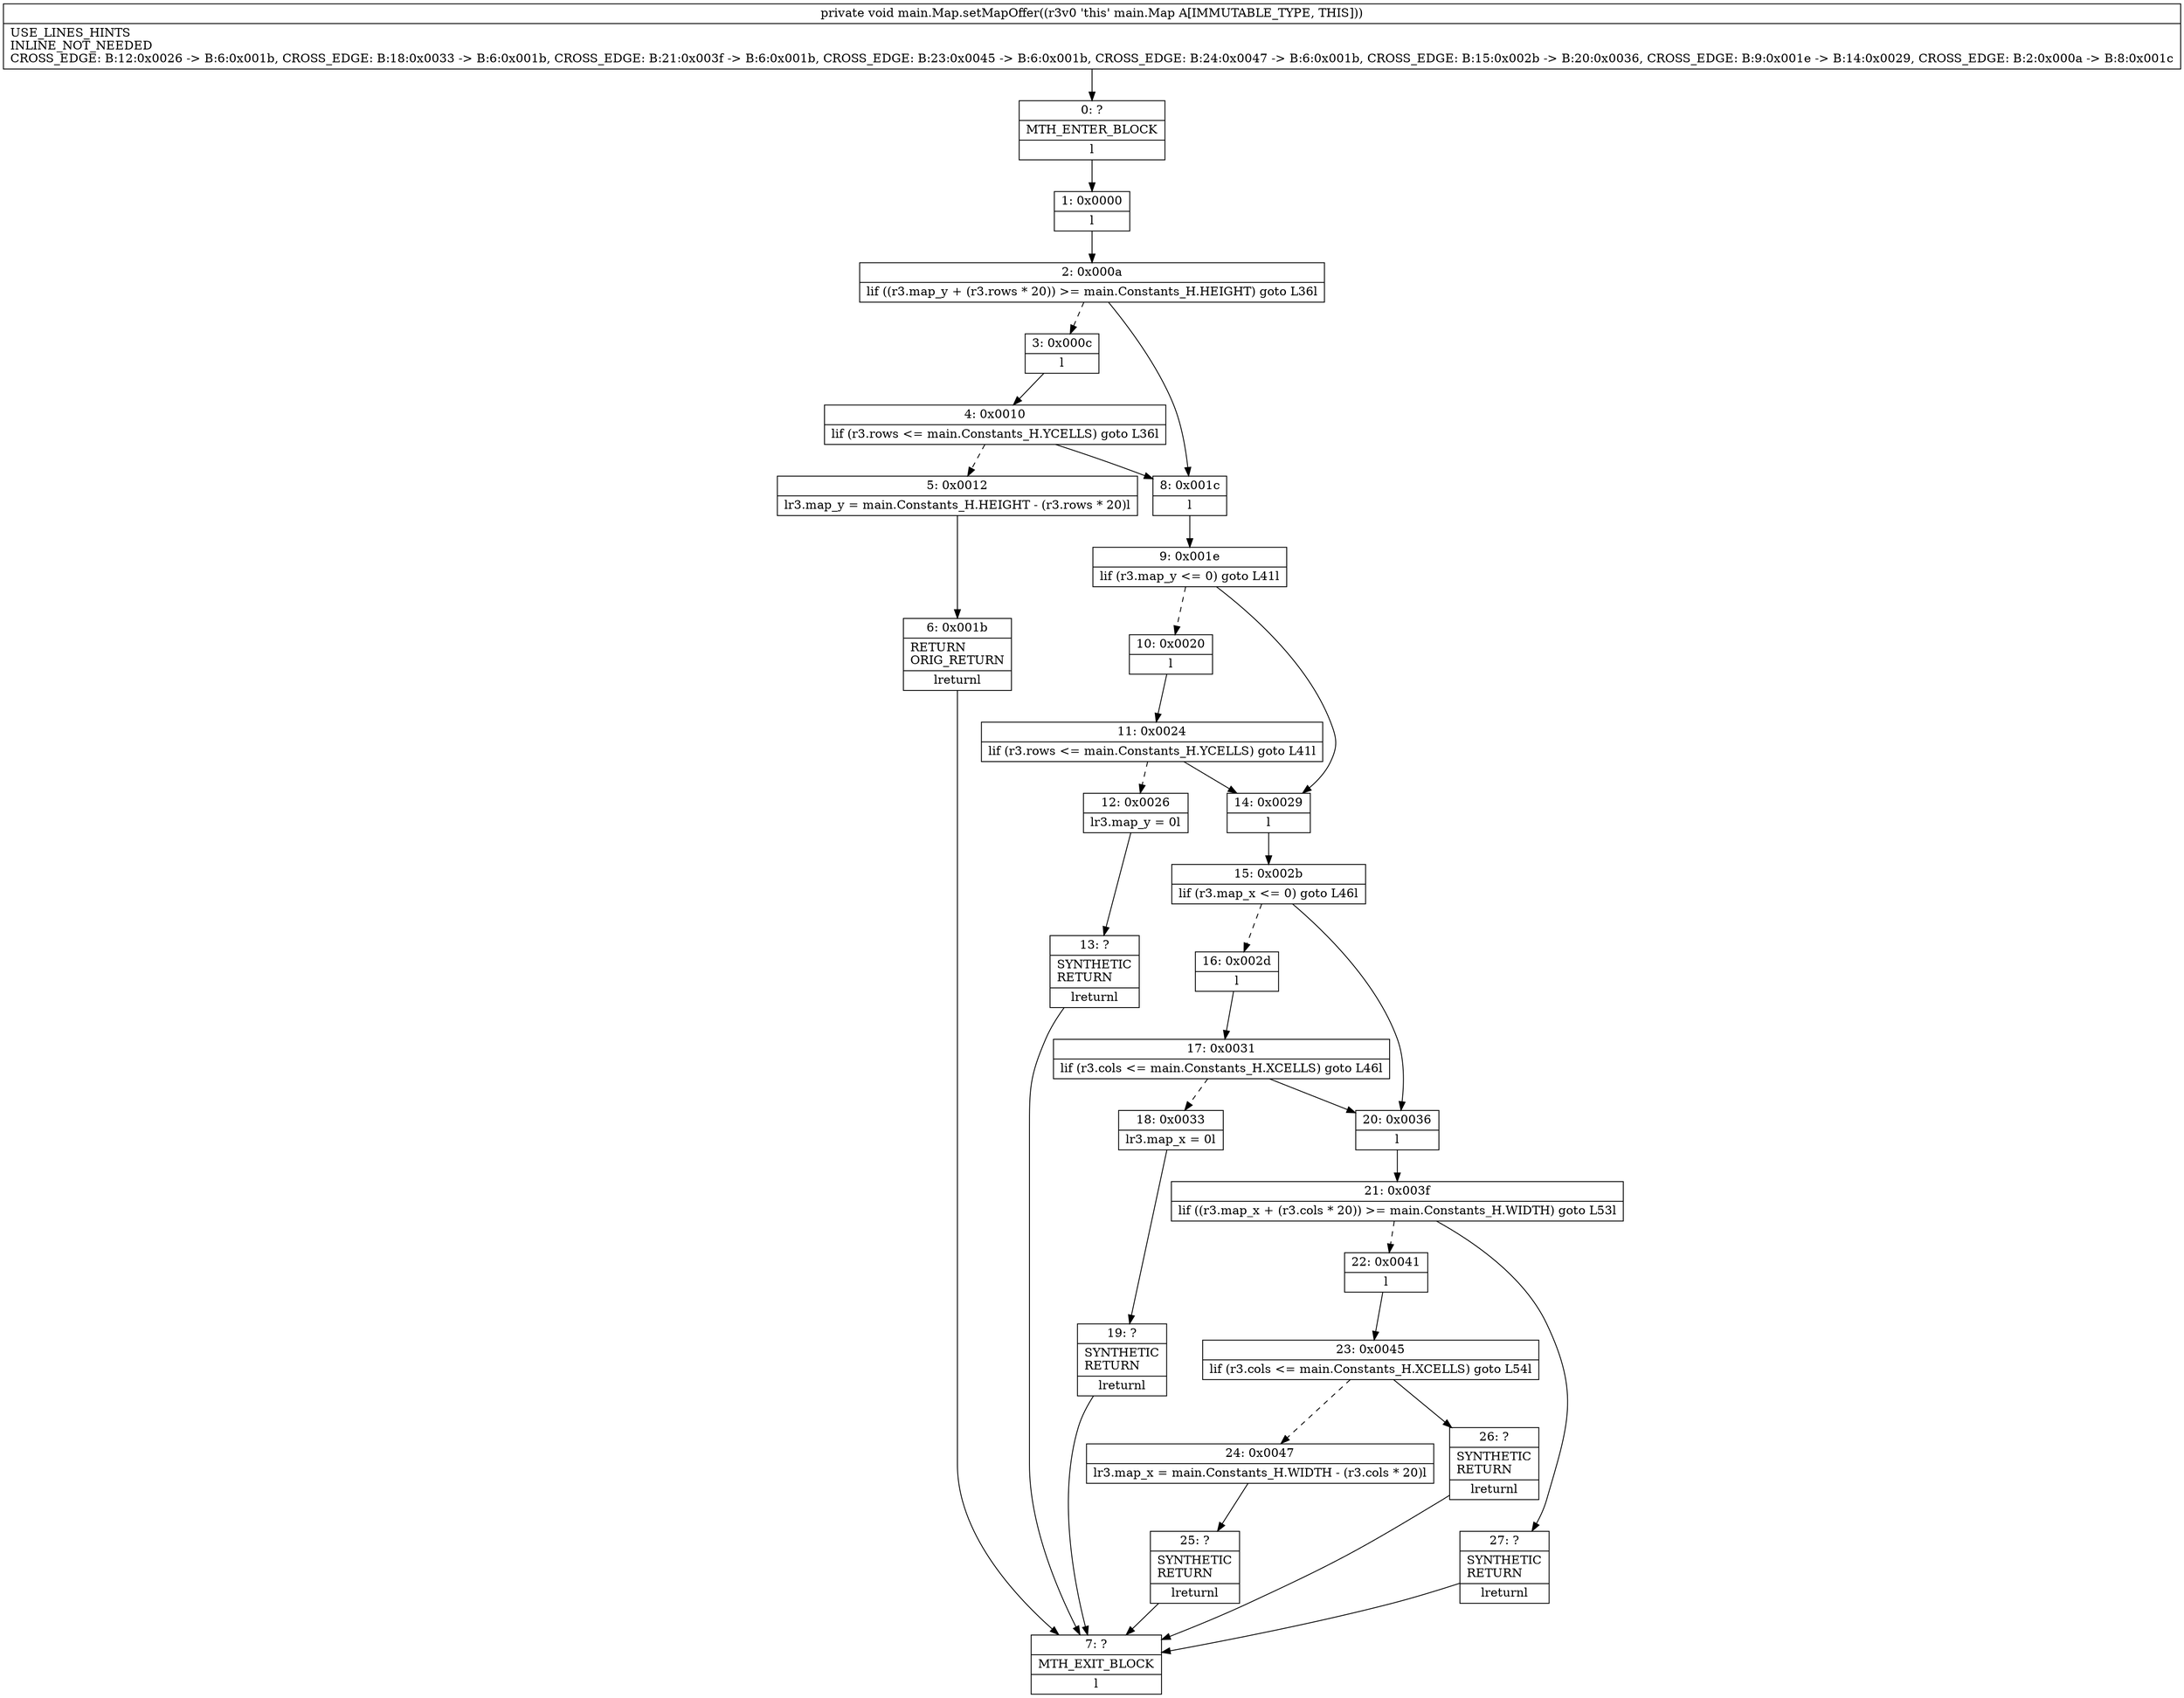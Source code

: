 digraph "CFG formain.Map.setMapOffer()V" {
Node_0 [shape=record,label="{0\:\ ?|MTH_ENTER_BLOCK\l|l}"];
Node_1 [shape=record,label="{1\:\ 0x0000|l}"];
Node_2 [shape=record,label="{2\:\ 0x000a|lif ((r3.map_y + (r3.rows * 20)) \>= main.Constants_H.HEIGHT) goto L36l}"];
Node_3 [shape=record,label="{3\:\ 0x000c|l}"];
Node_4 [shape=record,label="{4\:\ 0x0010|lif (r3.rows \<= main.Constants_H.YCELLS) goto L36l}"];
Node_5 [shape=record,label="{5\:\ 0x0012|lr3.map_y = main.Constants_H.HEIGHT \- (r3.rows * 20)l}"];
Node_6 [shape=record,label="{6\:\ 0x001b|RETURN\lORIG_RETURN\l|lreturnl}"];
Node_7 [shape=record,label="{7\:\ ?|MTH_EXIT_BLOCK\l|l}"];
Node_8 [shape=record,label="{8\:\ 0x001c|l}"];
Node_9 [shape=record,label="{9\:\ 0x001e|lif (r3.map_y \<= 0) goto L41l}"];
Node_10 [shape=record,label="{10\:\ 0x0020|l}"];
Node_11 [shape=record,label="{11\:\ 0x0024|lif (r3.rows \<= main.Constants_H.YCELLS) goto L41l}"];
Node_12 [shape=record,label="{12\:\ 0x0026|lr3.map_y = 0l}"];
Node_13 [shape=record,label="{13\:\ ?|SYNTHETIC\lRETURN\l|lreturnl}"];
Node_14 [shape=record,label="{14\:\ 0x0029|l}"];
Node_15 [shape=record,label="{15\:\ 0x002b|lif (r3.map_x \<= 0) goto L46l}"];
Node_16 [shape=record,label="{16\:\ 0x002d|l}"];
Node_17 [shape=record,label="{17\:\ 0x0031|lif (r3.cols \<= main.Constants_H.XCELLS) goto L46l}"];
Node_18 [shape=record,label="{18\:\ 0x0033|lr3.map_x = 0l}"];
Node_19 [shape=record,label="{19\:\ ?|SYNTHETIC\lRETURN\l|lreturnl}"];
Node_20 [shape=record,label="{20\:\ 0x0036|l}"];
Node_21 [shape=record,label="{21\:\ 0x003f|lif ((r3.map_x + (r3.cols * 20)) \>= main.Constants_H.WIDTH) goto L53l}"];
Node_22 [shape=record,label="{22\:\ 0x0041|l}"];
Node_23 [shape=record,label="{23\:\ 0x0045|lif (r3.cols \<= main.Constants_H.XCELLS) goto L54l}"];
Node_24 [shape=record,label="{24\:\ 0x0047|lr3.map_x = main.Constants_H.WIDTH \- (r3.cols * 20)l}"];
Node_25 [shape=record,label="{25\:\ ?|SYNTHETIC\lRETURN\l|lreturnl}"];
Node_26 [shape=record,label="{26\:\ ?|SYNTHETIC\lRETURN\l|lreturnl}"];
Node_27 [shape=record,label="{27\:\ ?|SYNTHETIC\lRETURN\l|lreturnl}"];
MethodNode[shape=record,label="{private void main.Map.setMapOffer((r3v0 'this' main.Map A[IMMUTABLE_TYPE, THIS]))  | USE_LINES_HINTS\lINLINE_NOT_NEEDED\lCROSS_EDGE: B:12:0x0026 \-\> B:6:0x001b, CROSS_EDGE: B:18:0x0033 \-\> B:6:0x001b, CROSS_EDGE: B:21:0x003f \-\> B:6:0x001b, CROSS_EDGE: B:23:0x0045 \-\> B:6:0x001b, CROSS_EDGE: B:24:0x0047 \-\> B:6:0x001b, CROSS_EDGE: B:15:0x002b \-\> B:20:0x0036, CROSS_EDGE: B:9:0x001e \-\> B:14:0x0029, CROSS_EDGE: B:2:0x000a \-\> B:8:0x001c\l}"];
MethodNode -> Node_0;
Node_0 -> Node_1;
Node_1 -> Node_2;
Node_2 -> Node_3[style=dashed];
Node_2 -> Node_8;
Node_3 -> Node_4;
Node_4 -> Node_5[style=dashed];
Node_4 -> Node_8;
Node_5 -> Node_6;
Node_6 -> Node_7;
Node_8 -> Node_9;
Node_9 -> Node_10[style=dashed];
Node_9 -> Node_14;
Node_10 -> Node_11;
Node_11 -> Node_12[style=dashed];
Node_11 -> Node_14;
Node_12 -> Node_13;
Node_13 -> Node_7;
Node_14 -> Node_15;
Node_15 -> Node_16[style=dashed];
Node_15 -> Node_20;
Node_16 -> Node_17;
Node_17 -> Node_18[style=dashed];
Node_17 -> Node_20;
Node_18 -> Node_19;
Node_19 -> Node_7;
Node_20 -> Node_21;
Node_21 -> Node_22[style=dashed];
Node_21 -> Node_27;
Node_22 -> Node_23;
Node_23 -> Node_24[style=dashed];
Node_23 -> Node_26;
Node_24 -> Node_25;
Node_25 -> Node_7;
Node_26 -> Node_7;
Node_27 -> Node_7;
}

